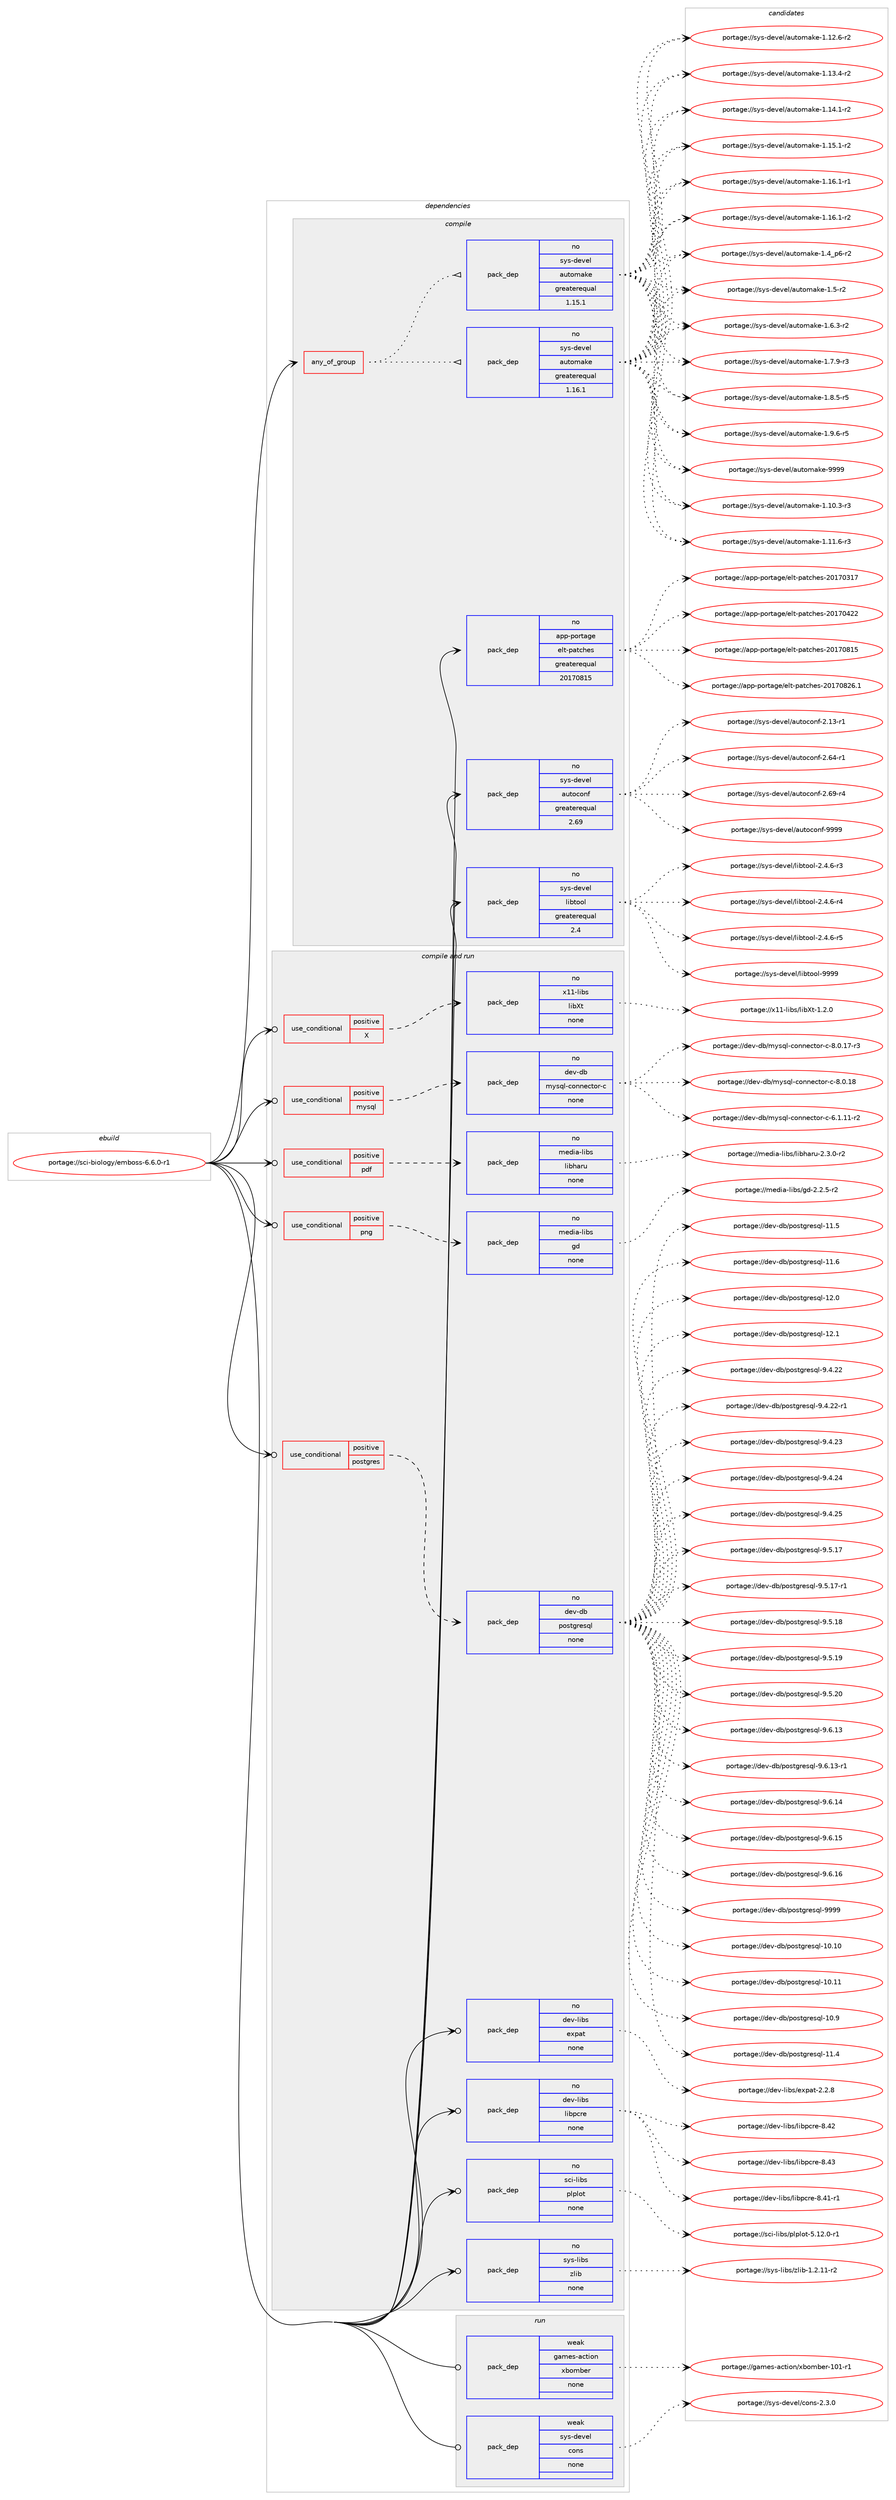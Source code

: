 digraph prolog {

# *************
# Graph options
# *************

newrank=true;
concentrate=true;
compound=true;
graph [rankdir=LR,fontname=Helvetica,fontsize=10,ranksep=1.5];#, ranksep=2.5, nodesep=0.2];
edge  [arrowhead=vee];
node  [fontname=Helvetica,fontsize=10];

# **********
# The ebuild
# **********

subgraph cluster_leftcol {
color=gray;
rank=same;
label=<<i>ebuild</i>>;
id [label="portage://sci-biology/emboss-6.6.0-r1", color=red, width=4, href="../sci-biology/emboss-6.6.0-r1.svg"];
}

# ****************
# The dependencies
# ****************

subgraph cluster_midcol {
color=gray;
label=<<i>dependencies</i>>;
subgraph cluster_compile {
fillcolor="#eeeeee";
style=filled;
label=<<i>compile</i>>;
subgraph any6266 {
dependency383253 [label=<<TABLE BORDER="0" CELLBORDER="1" CELLSPACING="0" CELLPADDING="4"><TR><TD CELLPADDING="10">any_of_group</TD></TR></TABLE>>, shape=none, color=red];subgraph pack281562 {
dependency383254 [label=<<TABLE BORDER="0" CELLBORDER="1" CELLSPACING="0" CELLPADDING="4" WIDTH="220"><TR><TD ROWSPAN="6" CELLPADDING="30">pack_dep</TD></TR><TR><TD WIDTH="110">no</TD></TR><TR><TD>sys-devel</TD></TR><TR><TD>automake</TD></TR><TR><TD>greaterequal</TD></TR><TR><TD>1.16.1</TD></TR></TABLE>>, shape=none, color=blue];
}
dependency383253:e -> dependency383254:w [weight=20,style="dotted",arrowhead="oinv"];
subgraph pack281563 {
dependency383255 [label=<<TABLE BORDER="0" CELLBORDER="1" CELLSPACING="0" CELLPADDING="4" WIDTH="220"><TR><TD ROWSPAN="6" CELLPADDING="30">pack_dep</TD></TR><TR><TD WIDTH="110">no</TD></TR><TR><TD>sys-devel</TD></TR><TR><TD>automake</TD></TR><TR><TD>greaterequal</TD></TR><TR><TD>1.15.1</TD></TR></TABLE>>, shape=none, color=blue];
}
dependency383253:e -> dependency383255:w [weight=20,style="dotted",arrowhead="oinv"];
}
id:e -> dependency383253:w [weight=20,style="solid",arrowhead="vee"];
subgraph pack281564 {
dependency383256 [label=<<TABLE BORDER="0" CELLBORDER="1" CELLSPACING="0" CELLPADDING="4" WIDTH="220"><TR><TD ROWSPAN="6" CELLPADDING="30">pack_dep</TD></TR><TR><TD WIDTH="110">no</TD></TR><TR><TD>app-portage</TD></TR><TR><TD>elt-patches</TD></TR><TR><TD>greaterequal</TD></TR><TR><TD>20170815</TD></TR></TABLE>>, shape=none, color=blue];
}
id:e -> dependency383256:w [weight=20,style="solid",arrowhead="vee"];
subgraph pack281565 {
dependency383257 [label=<<TABLE BORDER="0" CELLBORDER="1" CELLSPACING="0" CELLPADDING="4" WIDTH="220"><TR><TD ROWSPAN="6" CELLPADDING="30">pack_dep</TD></TR><TR><TD WIDTH="110">no</TD></TR><TR><TD>sys-devel</TD></TR><TR><TD>autoconf</TD></TR><TR><TD>greaterequal</TD></TR><TR><TD>2.69</TD></TR></TABLE>>, shape=none, color=blue];
}
id:e -> dependency383257:w [weight=20,style="solid",arrowhead="vee"];
subgraph pack281566 {
dependency383258 [label=<<TABLE BORDER="0" CELLBORDER="1" CELLSPACING="0" CELLPADDING="4" WIDTH="220"><TR><TD ROWSPAN="6" CELLPADDING="30">pack_dep</TD></TR><TR><TD WIDTH="110">no</TD></TR><TR><TD>sys-devel</TD></TR><TR><TD>libtool</TD></TR><TR><TD>greaterequal</TD></TR><TR><TD>2.4</TD></TR></TABLE>>, shape=none, color=blue];
}
id:e -> dependency383258:w [weight=20,style="solid",arrowhead="vee"];
}
subgraph cluster_compileandrun {
fillcolor="#eeeeee";
style=filled;
label=<<i>compile and run</i>>;
subgraph cond95225 {
dependency383259 [label=<<TABLE BORDER="0" CELLBORDER="1" CELLSPACING="0" CELLPADDING="4"><TR><TD ROWSPAN="3" CELLPADDING="10">use_conditional</TD></TR><TR><TD>positive</TD></TR><TR><TD>X</TD></TR></TABLE>>, shape=none, color=red];
subgraph pack281567 {
dependency383260 [label=<<TABLE BORDER="0" CELLBORDER="1" CELLSPACING="0" CELLPADDING="4" WIDTH="220"><TR><TD ROWSPAN="6" CELLPADDING="30">pack_dep</TD></TR><TR><TD WIDTH="110">no</TD></TR><TR><TD>x11-libs</TD></TR><TR><TD>libXt</TD></TR><TR><TD>none</TD></TR><TR><TD></TD></TR></TABLE>>, shape=none, color=blue];
}
dependency383259:e -> dependency383260:w [weight=20,style="dashed",arrowhead="vee"];
}
id:e -> dependency383259:w [weight=20,style="solid",arrowhead="odotvee"];
subgraph cond95226 {
dependency383261 [label=<<TABLE BORDER="0" CELLBORDER="1" CELLSPACING="0" CELLPADDING="4"><TR><TD ROWSPAN="3" CELLPADDING="10">use_conditional</TD></TR><TR><TD>positive</TD></TR><TR><TD>mysql</TD></TR></TABLE>>, shape=none, color=red];
subgraph pack281568 {
dependency383262 [label=<<TABLE BORDER="0" CELLBORDER="1" CELLSPACING="0" CELLPADDING="4" WIDTH="220"><TR><TD ROWSPAN="6" CELLPADDING="30">pack_dep</TD></TR><TR><TD WIDTH="110">no</TD></TR><TR><TD>dev-db</TD></TR><TR><TD>mysql-connector-c</TD></TR><TR><TD>none</TD></TR><TR><TD></TD></TR></TABLE>>, shape=none, color=blue];
}
dependency383261:e -> dependency383262:w [weight=20,style="dashed",arrowhead="vee"];
}
id:e -> dependency383261:w [weight=20,style="solid",arrowhead="odotvee"];
subgraph cond95227 {
dependency383263 [label=<<TABLE BORDER="0" CELLBORDER="1" CELLSPACING="0" CELLPADDING="4"><TR><TD ROWSPAN="3" CELLPADDING="10">use_conditional</TD></TR><TR><TD>positive</TD></TR><TR><TD>pdf</TD></TR></TABLE>>, shape=none, color=red];
subgraph pack281569 {
dependency383264 [label=<<TABLE BORDER="0" CELLBORDER="1" CELLSPACING="0" CELLPADDING="4" WIDTH="220"><TR><TD ROWSPAN="6" CELLPADDING="30">pack_dep</TD></TR><TR><TD WIDTH="110">no</TD></TR><TR><TD>media-libs</TD></TR><TR><TD>libharu</TD></TR><TR><TD>none</TD></TR><TR><TD></TD></TR></TABLE>>, shape=none, color=blue];
}
dependency383263:e -> dependency383264:w [weight=20,style="dashed",arrowhead="vee"];
}
id:e -> dependency383263:w [weight=20,style="solid",arrowhead="odotvee"];
subgraph cond95228 {
dependency383265 [label=<<TABLE BORDER="0" CELLBORDER="1" CELLSPACING="0" CELLPADDING="4"><TR><TD ROWSPAN="3" CELLPADDING="10">use_conditional</TD></TR><TR><TD>positive</TD></TR><TR><TD>png</TD></TR></TABLE>>, shape=none, color=red];
subgraph pack281570 {
dependency383266 [label=<<TABLE BORDER="0" CELLBORDER="1" CELLSPACING="0" CELLPADDING="4" WIDTH="220"><TR><TD ROWSPAN="6" CELLPADDING="30">pack_dep</TD></TR><TR><TD WIDTH="110">no</TD></TR><TR><TD>media-libs</TD></TR><TR><TD>gd</TD></TR><TR><TD>none</TD></TR><TR><TD></TD></TR></TABLE>>, shape=none, color=blue];
}
dependency383265:e -> dependency383266:w [weight=20,style="dashed",arrowhead="vee"];
}
id:e -> dependency383265:w [weight=20,style="solid",arrowhead="odotvee"];
subgraph cond95229 {
dependency383267 [label=<<TABLE BORDER="0" CELLBORDER="1" CELLSPACING="0" CELLPADDING="4"><TR><TD ROWSPAN="3" CELLPADDING="10">use_conditional</TD></TR><TR><TD>positive</TD></TR><TR><TD>postgres</TD></TR></TABLE>>, shape=none, color=red];
subgraph pack281571 {
dependency383268 [label=<<TABLE BORDER="0" CELLBORDER="1" CELLSPACING="0" CELLPADDING="4" WIDTH="220"><TR><TD ROWSPAN="6" CELLPADDING="30">pack_dep</TD></TR><TR><TD WIDTH="110">no</TD></TR><TR><TD>dev-db</TD></TR><TR><TD>postgresql</TD></TR><TR><TD>none</TD></TR><TR><TD></TD></TR></TABLE>>, shape=none, color=blue];
}
dependency383267:e -> dependency383268:w [weight=20,style="dashed",arrowhead="vee"];
}
id:e -> dependency383267:w [weight=20,style="solid",arrowhead="odotvee"];
subgraph pack281572 {
dependency383269 [label=<<TABLE BORDER="0" CELLBORDER="1" CELLSPACING="0" CELLPADDING="4" WIDTH="220"><TR><TD ROWSPAN="6" CELLPADDING="30">pack_dep</TD></TR><TR><TD WIDTH="110">no</TD></TR><TR><TD>dev-libs</TD></TR><TR><TD>expat</TD></TR><TR><TD>none</TD></TR><TR><TD></TD></TR></TABLE>>, shape=none, color=blue];
}
id:e -> dependency383269:w [weight=20,style="solid",arrowhead="odotvee"];
subgraph pack281573 {
dependency383270 [label=<<TABLE BORDER="0" CELLBORDER="1" CELLSPACING="0" CELLPADDING="4" WIDTH="220"><TR><TD ROWSPAN="6" CELLPADDING="30">pack_dep</TD></TR><TR><TD WIDTH="110">no</TD></TR><TR><TD>dev-libs</TD></TR><TR><TD>libpcre</TD></TR><TR><TD>none</TD></TR><TR><TD></TD></TR></TABLE>>, shape=none, color=blue];
}
id:e -> dependency383270:w [weight=20,style="solid",arrowhead="odotvee"];
subgraph pack281574 {
dependency383271 [label=<<TABLE BORDER="0" CELLBORDER="1" CELLSPACING="0" CELLPADDING="4" WIDTH="220"><TR><TD ROWSPAN="6" CELLPADDING="30">pack_dep</TD></TR><TR><TD WIDTH="110">no</TD></TR><TR><TD>sci-libs</TD></TR><TR><TD>plplot</TD></TR><TR><TD>none</TD></TR><TR><TD></TD></TR></TABLE>>, shape=none, color=blue];
}
id:e -> dependency383271:w [weight=20,style="solid",arrowhead="odotvee"];
subgraph pack281575 {
dependency383272 [label=<<TABLE BORDER="0" CELLBORDER="1" CELLSPACING="0" CELLPADDING="4" WIDTH="220"><TR><TD ROWSPAN="6" CELLPADDING="30">pack_dep</TD></TR><TR><TD WIDTH="110">no</TD></TR><TR><TD>sys-libs</TD></TR><TR><TD>zlib</TD></TR><TR><TD>none</TD></TR><TR><TD></TD></TR></TABLE>>, shape=none, color=blue];
}
id:e -> dependency383272:w [weight=20,style="solid",arrowhead="odotvee"];
}
subgraph cluster_run {
fillcolor="#eeeeee";
style=filled;
label=<<i>run</i>>;
subgraph pack281576 {
dependency383273 [label=<<TABLE BORDER="0" CELLBORDER="1" CELLSPACING="0" CELLPADDING="4" WIDTH="220"><TR><TD ROWSPAN="6" CELLPADDING="30">pack_dep</TD></TR><TR><TD WIDTH="110">weak</TD></TR><TR><TD>games-action</TD></TR><TR><TD>xbomber</TD></TR><TR><TD>none</TD></TR><TR><TD></TD></TR></TABLE>>, shape=none, color=blue];
}
id:e -> dependency383273:w [weight=20,style="solid",arrowhead="odot"];
subgraph pack281577 {
dependency383274 [label=<<TABLE BORDER="0" CELLBORDER="1" CELLSPACING="0" CELLPADDING="4" WIDTH="220"><TR><TD ROWSPAN="6" CELLPADDING="30">pack_dep</TD></TR><TR><TD WIDTH="110">weak</TD></TR><TR><TD>sys-devel</TD></TR><TR><TD>cons</TD></TR><TR><TD>none</TD></TR><TR><TD></TD></TR></TABLE>>, shape=none, color=blue];
}
id:e -> dependency383274:w [weight=20,style="solid",arrowhead="odot"];
}
}

# **************
# The candidates
# **************

subgraph cluster_choices {
rank=same;
color=gray;
label=<<i>candidates</i>>;

subgraph choice281562 {
color=black;
nodesep=1;
choiceportage11512111545100101118101108479711711611110997107101454946494846514511451 [label="portage://sys-devel/automake-1.10.3-r3", color=red, width=4,href="../sys-devel/automake-1.10.3-r3.svg"];
choiceportage11512111545100101118101108479711711611110997107101454946494946544511451 [label="portage://sys-devel/automake-1.11.6-r3", color=red, width=4,href="../sys-devel/automake-1.11.6-r3.svg"];
choiceportage11512111545100101118101108479711711611110997107101454946495046544511450 [label="portage://sys-devel/automake-1.12.6-r2", color=red, width=4,href="../sys-devel/automake-1.12.6-r2.svg"];
choiceportage11512111545100101118101108479711711611110997107101454946495146524511450 [label="portage://sys-devel/automake-1.13.4-r2", color=red, width=4,href="../sys-devel/automake-1.13.4-r2.svg"];
choiceportage11512111545100101118101108479711711611110997107101454946495246494511450 [label="portage://sys-devel/automake-1.14.1-r2", color=red, width=4,href="../sys-devel/automake-1.14.1-r2.svg"];
choiceportage11512111545100101118101108479711711611110997107101454946495346494511450 [label="portage://sys-devel/automake-1.15.1-r2", color=red, width=4,href="../sys-devel/automake-1.15.1-r2.svg"];
choiceportage11512111545100101118101108479711711611110997107101454946495446494511449 [label="portage://sys-devel/automake-1.16.1-r1", color=red, width=4,href="../sys-devel/automake-1.16.1-r1.svg"];
choiceportage11512111545100101118101108479711711611110997107101454946495446494511450 [label="portage://sys-devel/automake-1.16.1-r2", color=red, width=4,href="../sys-devel/automake-1.16.1-r2.svg"];
choiceportage115121115451001011181011084797117116111109971071014549465295112544511450 [label="portage://sys-devel/automake-1.4_p6-r2", color=red, width=4,href="../sys-devel/automake-1.4_p6-r2.svg"];
choiceportage11512111545100101118101108479711711611110997107101454946534511450 [label="portage://sys-devel/automake-1.5-r2", color=red, width=4,href="../sys-devel/automake-1.5-r2.svg"];
choiceportage115121115451001011181011084797117116111109971071014549465446514511450 [label="portage://sys-devel/automake-1.6.3-r2", color=red, width=4,href="../sys-devel/automake-1.6.3-r2.svg"];
choiceportage115121115451001011181011084797117116111109971071014549465546574511451 [label="portage://sys-devel/automake-1.7.9-r3", color=red, width=4,href="../sys-devel/automake-1.7.9-r3.svg"];
choiceportage115121115451001011181011084797117116111109971071014549465646534511453 [label="portage://sys-devel/automake-1.8.5-r5", color=red, width=4,href="../sys-devel/automake-1.8.5-r5.svg"];
choiceportage115121115451001011181011084797117116111109971071014549465746544511453 [label="portage://sys-devel/automake-1.9.6-r5", color=red, width=4,href="../sys-devel/automake-1.9.6-r5.svg"];
choiceportage115121115451001011181011084797117116111109971071014557575757 [label="portage://sys-devel/automake-9999", color=red, width=4,href="../sys-devel/automake-9999.svg"];
dependency383254:e -> choiceportage11512111545100101118101108479711711611110997107101454946494846514511451:w [style=dotted,weight="100"];
dependency383254:e -> choiceportage11512111545100101118101108479711711611110997107101454946494946544511451:w [style=dotted,weight="100"];
dependency383254:e -> choiceportage11512111545100101118101108479711711611110997107101454946495046544511450:w [style=dotted,weight="100"];
dependency383254:e -> choiceportage11512111545100101118101108479711711611110997107101454946495146524511450:w [style=dotted,weight="100"];
dependency383254:e -> choiceportage11512111545100101118101108479711711611110997107101454946495246494511450:w [style=dotted,weight="100"];
dependency383254:e -> choiceportage11512111545100101118101108479711711611110997107101454946495346494511450:w [style=dotted,weight="100"];
dependency383254:e -> choiceportage11512111545100101118101108479711711611110997107101454946495446494511449:w [style=dotted,weight="100"];
dependency383254:e -> choiceportage11512111545100101118101108479711711611110997107101454946495446494511450:w [style=dotted,weight="100"];
dependency383254:e -> choiceportage115121115451001011181011084797117116111109971071014549465295112544511450:w [style=dotted,weight="100"];
dependency383254:e -> choiceportage11512111545100101118101108479711711611110997107101454946534511450:w [style=dotted,weight="100"];
dependency383254:e -> choiceportage115121115451001011181011084797117116111109971071014549465446514511450:w [style=dotted,weight="100"];
dependency383254:e -> choiceportage115121115451001011181011084797117116111109971071014549465546574511451:w [style=dotted,weight="100"];
dependency383254:e -> choiceportage115121115451001011181011084797117116111109971071014549465646534511453:w [style=dotted,weight="100"];
dependency383254:e -> choiceportage115121115451001011181011084797117116111109971071014549465746544511453:w [style=dotted,weight="100"];
dependency383254:e -> choiceportage115121115451001011181011084797117116111109971071014557575757:w [style=dotted,weight="100"];
}
subgraph choice281563 {
color=black;
nodesep=1;
choiceportage11512111545100101118101108479711711611110997107101454946494846514511451 [label="portage://sys-devel/automake-1.10.3-r3", color=red, width=4,href="../sys-devel/automake-1.10.3-r3.svg"];
choiceportage11512111545100101118101108479711711611110997107101454946494946544511451 [label="portage://sys-devel/automake-1.11.6-r3", color=red, width=4,href="../sys-devel/automake-1.11.6-r3.svg"];
choiceportage11512111545100101118101108479711711611110997107101454946495046544511450 [label="portage://sys-devel/automake-1.12.6-r2", color=red, width=4,href="../sys-devel/automake-1.12.6-r2.svg"];
choiceportage11512111545100101118101108479711711611110997107101454946495146524511450 [label="portage://sys-devel/automake-1.13.4-r2", color=red, width=4,href="../sys-devel/automake-1.13.4-r2.svg"];
choiceportage11512111545100101118101108479711711611110997107101454946495246494511450 [label="portage://sys-devel/automake-1.14.1-r2", color=red, width=4,href="../sys-devel/automake-1.14.1-r2.svg"];
choiceportage11512111545100101118101108479711711611110997107101454946495346494511450 [label="portage://sys-devel/automake-1.15.1-r2", color=red, width=4,href="../sys-devel/automake-1.15.1-r2.svg"];
choiceportage11512111545100101118101108479711711611110997107101454946495446494511449 [label="portage://sys-devel/automake-1.16.1-r1", color=red, width=4,href="../sys-devel/automake-1.16.1-r1.svg"];
choiceportage11512111545100101118101108479711711611110997107101454946495446494511450 [label="portage://sys-devel/automake-1.16.1-r2", color=red, width=4,href="../sys-devel/automake-1.16.1-r2.svg"];
choiceportage115121115451001011181011084797117116111109971071014549465295112544511450 [label="portage://sys-devel/automake-1.4_p6-r2", color=red, width=4,href="../sys-devel/automake-1.4_p6-r2.svg"];
choiceportage11512111545100101118101108479711711611110997107101454946534511450 [label="portage://sys-devel/automake-1.5-r2", color=red, width=4,href="../sys-devel/automake-1.5-r2.svg"];
choiceportage115121115451001011181011084797117116111109971071014549465446514511450 [label="portage://sys-devel/automake-1.6.3-r2", color=red, width=4,href="../sys-devel/automake-1.6.3-r2.svg"];
choiceportage115121115451001011181011084797117116111109971071014549465546574511451 [label="portage://sys-devel/automake-1.7.9-r3", color=red, width=4,href="../sys-devel/automake-1.7.9-r3.svg"];
choiceportage115121115451001011181011084797117116111109971071014549465646534511453 [label="portage://sys-devel/automake-1.8.5-r5", color=red, width=4,href="../sys-devel/automake-1.8.5-r5.svg"];
choiceportage115121115451001011181011084797117116111109971071014549465746544511453 [label="portage://sys-devel/automake-1.9.6-r5", color=red, width=4,href="../sys-devel/automake-1.9.6-r5.svg"];
choiceportage115121115451001011181011084797117116111109971071014557575757 [label="portage://sys-devel/automake-9999", color=red, width=4,href="../sys-devel/automake-9999.svg"];
dependency383255:e -> choiceportage11512111545100101118101108479711711611110997107101454946494846514511451:w [style=dotted,weight="100"];
dependency383255:e -> choiceportage11512111545100101118101108479711711611110997107101454946494946544511451:w [style=dotted,weight="100"];
dependency383255:e -> choiceportage11512111545100101118101108479711711611110997107101454946495046544511450:w [style=dotted,weight="100"];
dependency383255:e -> choiceportage11512111545100101118101108479711711611110997107101454946495146524511450:w [style=dotted,weight="100"];
dependency383255:e -> choiceportage11512111545100101118101108479711711611110997107101454946495246494511450:w [style=dotted,weight="100"];
dependency383255:e -> choiceportage11512111545100101118101108479711711611110997107101454946495346494511450:w [style=dotted,weight="100"];
dependency383255:e -> choiceportage11512111545100101118101108479711711611110997107101454946495446494511449:w [style=dotted,weight="100"];
dependency383255:e -> choiceportage11512111545100101118101108479711711611110997107101454946495446494511450:w [style=dotted,weight="100"];
dependency383255:e -> choiceportage115121115451001011181011084797117116111109971071014549465295112544511450:w [style=dotted,weight="100"];
dependency383255:e -> choiceportage11512111545100101118101108479711711611110997107101454946534511450:w [style=dotted,weight="100"];
dependency383255:e -> choiceportage115121115451001011181011084797117116111109971071014549465446514511450:w [style=dotted,weight="100"];
dependency383255:e -> choiceportage115121115451001011181011084797117116111109971071014549465546574511451:w [style=dotted,weight="100"];
dependency383255:e -> choiceportage115121115451001011181011084797117116111109971071014549465646534511453:w [style=dotted,weight="100"];
dependency383255:e -> choiceportage115121115451001011181011084797117116111109971071014549465746544511453:w [style=dotted,weight="100"];
dependency383255:e -> choiceportage115121115451001011181011084797117116111109971071014557575757:w [style=dotted,weight="100"];
}
subgraph choice281564 {
color=black;
nodesep=1;
choiceportage97112112451121111141169710310147101108116451129711699104101115455048495548514955 [label="portage://app-portage/elt-patches-20170317", color=red, width=4,href="../app-portage/elt-patches-20170317.svg"];
choiceportage97112112451121111141169710310147101108116451129711699104101115455048495548525050 [label="portage://app-portage/elt-patches-20170422", color=red, width=4,href="../app-portage/elt-patches-20170422.svg"];
choiceportage97112112451121111141169710310147101108116451129711699104101115455048495548564953 [label="portage://app-portage/elt-patches-20170815", color=red, width=4,href="../app-portage/elt-patches-20170815.svg"];
choiceportage971121124511211111411697103101471011081164511297116991041011154550484955485650544649 [label="portage://app-portage/elt-patches-20170826.1", color=red, width=4,href="../app-portage/elt-patches-20170826.1.svg"];
dependency383256:e -> choiceportage97112112451121111141169710310147101108116451129711699104101115455048495548514955:w [style=dotted,weight="100"];
dependency383256:e -> choiceportage97112112451121111141169710310147101108116451129711699104101115455048495548525050:w [style=dotted,weight="100"];
dependency383256:e -> choiceportage97112112451121111141169710310147101108116451129711699104101115455048495548564953:w [style=dotted,weight="100"];
dependency383256:e -> choiceportage971121124511211111411697103101471011081164511297116991041011154550484955485650544649:w [style=dotted,weight="100"];
}
subgraph choice281565 {
color=black;
nodesep=1;
choiceportage1151211154510010111810110847971171161119911111010245504649514511449 [label="portage://sys-devel/autoconf-2.13-r1", color=red, width=4,href="../sys-devel/autoconf-2.13-r1.svg"];
choiceportage1151211154510010111810110847971171161119911111010245504654524511449 [label="portage://sys-devel/autoconf-2.64-r1", color=red, width=4,href="../sys-devel/autoconf-2.64-r1.svg"];
choiceportage1151211154510010111810110847971171161119911111010245504654574511452 [label="portage://sys-devel/autoconf-2.69-r4", color=red, width=4,href="../sys-devel/autoconf-2.69-r4.svg"];
choiceportage115121115451001011181011084797117116111991111101024557575757 [label="portage://sys-devel/autoconf-9999", color=red, width=4,href="../sys-devel/autoconf-9999.svg"];
dependency383257:e -> choiceportage1151211154510010111810110847971171161119911111010245504649514511449:w [style=dotted,weight="100"];
dependency383257:e -> choiceportage1151211154510010111810110847971171161119911111010245504654524511449:w [style=dotted,weight="100"];
dependency383257:e -> choiceportage1151211154510010111810110847971171161119911111010245504654574511452:w [style=dotted,weight="100"];
dependency383257:e -> choiceportage115121115451001011181011084797117116111991111101024557575757:w [style=dotted,weight="100"];
}
subgraph choice281566 {
color=black;
nodesep=1;
choiceportage1151211154510010111810110847108105981161111111084550465246544511451 [label="portage://sys-devel/libtool-2.4.6-r3", color=red, width=4,href="../sys-devel/libtool-2.4.6-r3.svg"];
choiceportage1151211154510010111810110847108105981161111111084550465246544511452 [label="portage://sys-devel/libtool-2.4.6-r4", color=red, width=4,href="../sys-devel/libtool-2.4.6-r4.svg"];
choiceportage1151211154510010111810110847108105981161111111084550465246544511453 [label="portage://sys-devel/libtool-2.4.6-r5", color=red, width=4,href="../sys-devel/libtool-2.4.6-r5.svg"];
choiceportage1151211154510010111810110847108105981161111111084557575757 [label="portage://sys-devel/libtool-9999", color=red, width=4,href="../sys-devel/libtool-9999.svg"];
dependency383258:e -> choiceportage1151211154510010111810110847108105981161111111084550465246544511451:w [style=dotted,weight="100"];
dependency383258:e -> choiceportage1151211154510010111810110847108105981161111111084550465246544511452:w [style=dotted,weight="100"];
dependency383258:e -> choiceportage1151211154510010111810110847108105981161111111084550465246544511453:w [style=dotted,weight="100"];
dependency383258:e -> choiceportage1151211154510010111810110847108105981161111111084557575757:w [style=dotted,weight="100"];
}
subgraph choice281567 {
color=black;
nodesep=1;
choiceportage12049494510810598115471081059888116454946504648 [label="portage://x11-libs/libXt-1.2.0", color=red, width=4,href="../x11-libs/libXt-1.2.0.svg"];
dependency383260:e -> choiceportage12049494510810598115471081059888116454946504648:w [style=dotted,weight="100"];
}
subgraph choice281568 {
color=black;
nodesep=1;
choiceportage1001011184510098471091211151131084599111110110101991161111144599455446494649494511450 [label="portage://dev-db/mysql-connector-c-6.1.11-r2", color=red, width=4,href="../dev-db/mysql-connector-c-6.1.11-r2.svg"];
choiceportage1001011184510098471091211151131084599111110110101991161111144599455646484649554511451 [label="portage://dev-db/mysql-connector-c-8.0.17-r3", color=red, width=4,href="../dev-db/mysql-connector-c-8.0.17-r3.svg"];
choiceportage100101118451009847109121115113108459911111011010199116111114459945564648464956 [label="portage://dev-db/mysql-connector-c-8.0.18", color=red, width=4,href="../dev-db/mysql-connector-c-8.0.18.svg"];
dependency383262:e -> choiceportage1001011184510098471091211151131084599111110110101991161111144599455446494649494511450:w [style=dotted,weight="100"];
dependency383262:e -> choiceportage1001011184510098471091211151131084599111110110101991161111144599455646484649554511451:w [style=dotted,weight="100"];
dependency383262:e -> choiceportage100101118451009847109121115113108459911111011010199116111114459945564648464956:w [style=dotted,weight="100"];
}
subgraph choice281569 {
color=black;
nodesep=1;
choiceportage1091011001059745108105981154710810598104971141174550465146484511450 [label="portage://media-libs/libharu-2.3.0-r2", color=red, width=4,href="../media-libs/libharu-2.3.0-r2.svg"];
dependency383264:e -> choiceportage1091011001059745108105981154710810598104971141174550465146484511450:w [style=dotted,weight="100"];
}
subgraph choice281570 {
color=black;
nodesep=1;
choiceportage109101100105974510810598115471031004550465046534511450 [label="portage://media-libs/gd-2.2.5-r2", color=red, width=4,href="../media-libs/gd-2.2.5-r2.svg"];
dependency383266:e -> choiceportage109101100105974510810598115471031004550465046534511450:w [style=dotted,weight="100"];
}
subgraph choice281571 {
color=black;
nodesep=1;
choiceportage100101118451009847112111115116103114101115113108454948464948 [label="portage://dev-db/postgresql-10.10", color=red, width=4,href="../dev-db/postgresql-10.10.svg"];
choiceportage100101118451009847112111115116103114101115113108454948464949 [label="portage://dev-db/postgresql-10.11", color=red, width=4,href="../dev-db/postgresql-10.11.svg"];
choiceportage1001011184510098471121111151161031141011151131084549484657 [label="portage://dev-db/postgresql-10.9", color=red, width=4,href="../dev-db/postgresql-10.9.svg"];
choiceportage1001011184510098471121111151161031141011151131084549494652 [label="portage://dev-db/postgresql-11.4", color=red, width=4,href="../dev-db/postgresql-11.4.svg"];
choiceportage1001011184510098471121111151161031141011151131084549494653 [label="portage://dev-db/postgresql-11.5", color=red, width=4,href="../dev-db/postgresql-11.5.svg"];
choiceportage1001011184510098471121111151161031141011151131084549494654 [label="portage://dev-db/postgresql-11.6", color=red, width=4,href="../dev-db/postgresql-11.6.svg"];
choiceportage1001011184510098471121111151161031141011151131084549504648 [label="portage://dev-db/postgresql-12.0", color=red, width=4,href="../dev-db/postgresql-12.0.svg"];
choiceportage1001011184510098471121111151161031141011151131084549504649 [label="portage://dev-db/postgresql-12.1", color=red, width=4,href="../dev-db/postgresql-12.1.svg"];
choiceportage10010111845100984711211111511610311410111511310845574652465050 [label="portage://dev-db/postgresql-9.4.22", color=red, width=4,href="../dev-db/postgresql-9.4.22.svg"];
choiceportage100101118451009847112111115116103114101115113108455746524650504511449 [label="portage://dev-db/postgresql-9.4.22-r1", color=red, width=4,href="../dev-db/postgresql-9.4.22-r1.svg"];
choiceportage10010111845100984711211111511610311410111511310845574652465051 [label="portage://dev-db/postgresql-9.4.23", color=red, width=4,href="../dev-db/postgresql-9.4.23.svg"];
choiceportage10010111845100984711211111511610311410111511310845574652465052 [label="portage://dev-db/postgresql-9.4.24", color=red, width=4,href="../dev-db/postgresql-9.4.24.svg"];
choiceportage10010111845100984711211111511610311410111511310845574652465053 [label="portage://dev-db/postgresql-9.4.25", color=red, width=4,href="../dev-db/postgresql-9.4.25.svg"];
choiceportage10010111845100984711211111511610311410111511310845574653464955 [label="portage://dev-db/postgresql-9.5.17", color=red, width=4,href="../dev-db/postgresql-9.5.17.svg"];
choiceportage100101118451009847112111115116103114101115113108455746534649554511449 [label="portage://dev-db/postgresql-9.5.17-r1", color=red, width=4,href="../dev-db/postgresql-9.5.17-r1.svg"];
choiceportage10010111845100984711211111511610311410111511310845574653464956 [label="portage://dev-db/postgresql-9.5.18", color=red, width=4,href="../dev-db/postgresql-9.5.18.svg"];
choiceportage10010111845100984711211111511610311410111511310845574653464957 [label="portage://dev-db/postgresql-9.5.19", color=red, width=4,href="../dev-db/postgresql-9.5.19.svg"];
choiceportage10010111845100984711211111511610311410111511310845574653465048 [label="portage://dev-db/postgresql-9.5.20", color=red, width=4,href="../dev-db/postgresql-9.5.20.svg"];
choiceportage10010111845100984711211111511610311410111511310845574654464951 [label="portage://dev-db/postgresql-9.6.13", color=red, width=4,href="../dev-db/postgresql-9.6.13.svg"];
choiceportage100101118451009847112111115116103114101115113108455746544649514511449 [label="portage://dev-db/postgresql-9.6.13-r1", color=red, width=4,href="../dev-db/postgresql-9.6.13-r1.svg"];
choiceportage10010111845100984711211111511610311410111511310845574654464952 [label="portage://dev-db/postgresql-9.6.14", color=red, width=4,href="../dev-db/postgresql-9.6.14.svg"];
choiceportage10010111845100984711211111511610311410111511310845574654464953 [label="portage://dev-db/postgresql-9.6.15", color=red, width=4,href="../dev-db/postgresql-9.6.15.svg"];
choiceportage10010111845100984711211111511610311410111511310845574654464954 [label="portage://dev-db/postgresql-9.6.16", color=red, width=4,href="../dev-db/postgresql-9.6.16.svg"];
choiceportage1001011184510098471121111151161031141011151131084557575757 [label="portage://dev-db/postgresql-9999", color=red, width=4,href="../dev-db/postgresql-9999.svg"];
dependency383268:e -> choiceportage100101118451009847112111115116103114101115113108454948464948:w [style=dotted,weight="100"];
dependency383268:e -> choiceportage100101118451009847112111115116103114101115113108454948464949:w [style=dotted,weight="100"];
dependency383268:e -> choiceportage1001011184510098471121111151161031141011151131084549484657:w [style=dotted,weight="100"];
dependency383268:e -> choiceportage1001011184510098471121111151161031141011151131084549494652:w [style=dotted,weight="100"];
dependency383268:e -> choiceportage1001011184510098471121111151161031141011151131084549494653:w [style=dotted,weight="100"];
dependency383268:e -> choiceportage1001011184510098471121111151161031141011151131084549494654:w [style=dotted,weight="100"];
dependency383268:e -> choiceportage1001011184510098471121111151161031141011151131084549504648:w [style=dotted,weight="100"];
dependency383268:e -> choiceportage1001011184510098471121111151161031141011151131084549504649:w [style=dotted,weight="100"];
dependency383268:e -> choiceportage10010111845100984711211111511610311410111511310845574652465050:w [style=dotted,weight="100"];
dependency383268:e -> choiceportage100101118451009847112111115116103114101115113108455746524650504511449:w [style=dotted,weight="100"];
dependency383268:e -> choiceportage10010111845100984711211111511610311410111511310845574652465051:w [style=dotted,weight="100"];
dependency383268:e -> choiceportage10010111845100984711211111511610311410111511310845574652465052:w [style=dotted,weight="100"];
dependency383268:e -> choiceportage10010111845100984711211111511610311410111511310845574652465053:w [style=dotted,weight="100"];
dependency383268:e -> choiceportage10010111845100984711211111511610311410111511310845574653464955:w [style=dotted,weight="100"];
dependency383268:e -> choiceportage100101118451009847112111115116103114101115113108455746534649554511449:w [style=dotted,weight="100"];
dependency383268:e -> choiceportage10010111845100984711211111511610311410111511310845574653464956:w [style=dotted,weight="100"];
dependency383268:e -> choiceportage10010111845100984711211111511610311410111511310845574653464957:w [style=dotted,weight="100"];
dependency383268:e -> choiceportage10010111845100984711211111511610311410111511310845574653465048:w [style=dotted,weight="100"];
dependency383268:e -> choiceportage10010111845100984711211111511610311410111511310845574654464951:w [style=dotted,weight="100"];
dependency383268:e -> choiceportage100101118451009847112111115116103114101115113108455746544649514511449:w [style=dotted,weight="100"];
dependency383268:e -> choiceportage10010111845100984711211111511610311410111511310845574654464952:w [style=dotted,weight="100"];
dependency383268:e -> choiceportage10010111845100984711211111511610311410111511310845574654464953:w [style=dotted,weight="100"];
dependency383268:e -> choiceportage10010111845100984711211111511610311410111511310845574654464954:w [style=dotted,weight="100"];
dependency383268:e -> choiceportage1001011184510098471121111151161031141011151131084557575757:w [style=dotted,weight="100"];
}
subgraph choice281572 {
color=black;
nodesep=1;
choiceportage10010111845108105981154710112011297116455046504656 [label="portage://dev-libs/expat-2.2.8", color=red, width=4,href="../dev-libs/expat-2.2.8.svg"];
dependency383269:e -> choiceportage10010111845108105981154710112011297116455046504656:w [style=dotted,weight="100"];
}
subgraph choice281573 {
color=black;
nodesep=1;
choiceportage100101118451081059811547108105981129911410145564652494511449 [label="portage://dev-libs/libpcre-8.41-r1", color=red, width=4,href="../dev-libs/libpcre-8.41-r1.svg"];
choiceportage10010111845108105981154710810598112991141014556465250 [label="portage://dev-libs/libpcre-8.42", color=red, width=4,href="../dev-libs/libpcre-8.42.svg"];
choiceportage10010111845108105981154710810598112991141014556465251 [label="portage://dev-libs/libpcre-8.43", color=red, width=4,href="../dev-libs/libpcre-8.43.svg"];
dependency383270:e -> choiceportage100101118451081059811547108105981129911410145564652494511449:w [style=dotted,weight="100"];
dependency383270:e -> choiceportage10010111845108105981154710810598112991141014556465250:w [style=dotted,weight="100"];
dependency383270:e -> choiceportage10010111845108105981154710810598112991141014556465251:w [style=dotted,weight="100"];
}
subgraph choice281574 {
color=black;
nodesep=1;
choiceportage11599105451081059811547112108112108111116455346495046484511449 [label="portage://sci-libs/plplot-5.12.0-r1", color=red, width=4,href="../sci-libs/plplot-5.12.0-r1.svg"];
dependency383271:e -> choiceportage11599105451081059811547112108112108111116455346495046484511449:w [style=dotted,weight="100"];
}
subgraph choice281575 {
color=black;
nodesep=1;
choiceportage11512111545108105981154712210810598454946504649494511450 [label="portage://sys-libs/zlib-1.2.11-r2", color=red, width=4,href="../sys-libs/zlib-1.2.11-r2.svg"];
dependency383272:e -> choiceportage11512111545108105981154712210810598454946504649494511450:w [style=dotted,weight="100"];
}
subgraph choice281576 {
color=black;
nodesep=1;
choiceportage10397109101115459799116105111110471209811110998101114454948494511449 [label="portage://games-action/xbomber-101-r1", color=red, width=4,href="../games-action/xbomber-101-r1.svg"];
dependency383273:e -> choiceportage10397109101115459799116105111110471209811110998101114454948494511449:w [style=dotted,weight="100"];
}
subgraph choice281577 {
color=black;
nodesep=1;
choiceportage115121115451001011181011084799111110115455046514648 [label="portage://sys-devel/cons-2.3.0", color=red, width=4,href="../sys-devel/cons-2.3.0.svg"];
dependency383274:e -> choiceportage115121115451001011181011084799111110115455046514648:w [style=dotted,weight="100"];
}
}

}
